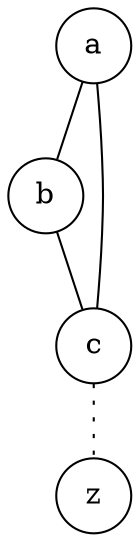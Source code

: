graph G {
  node [shape="circle"]
  a [pos="0,0!"]
  b [pos="1,0.5!"]
  c [pos="2.5,0.5!"]
  z [pos="4,0!"]
  a--b--c--a
  c--z [style=dotted]
} 
